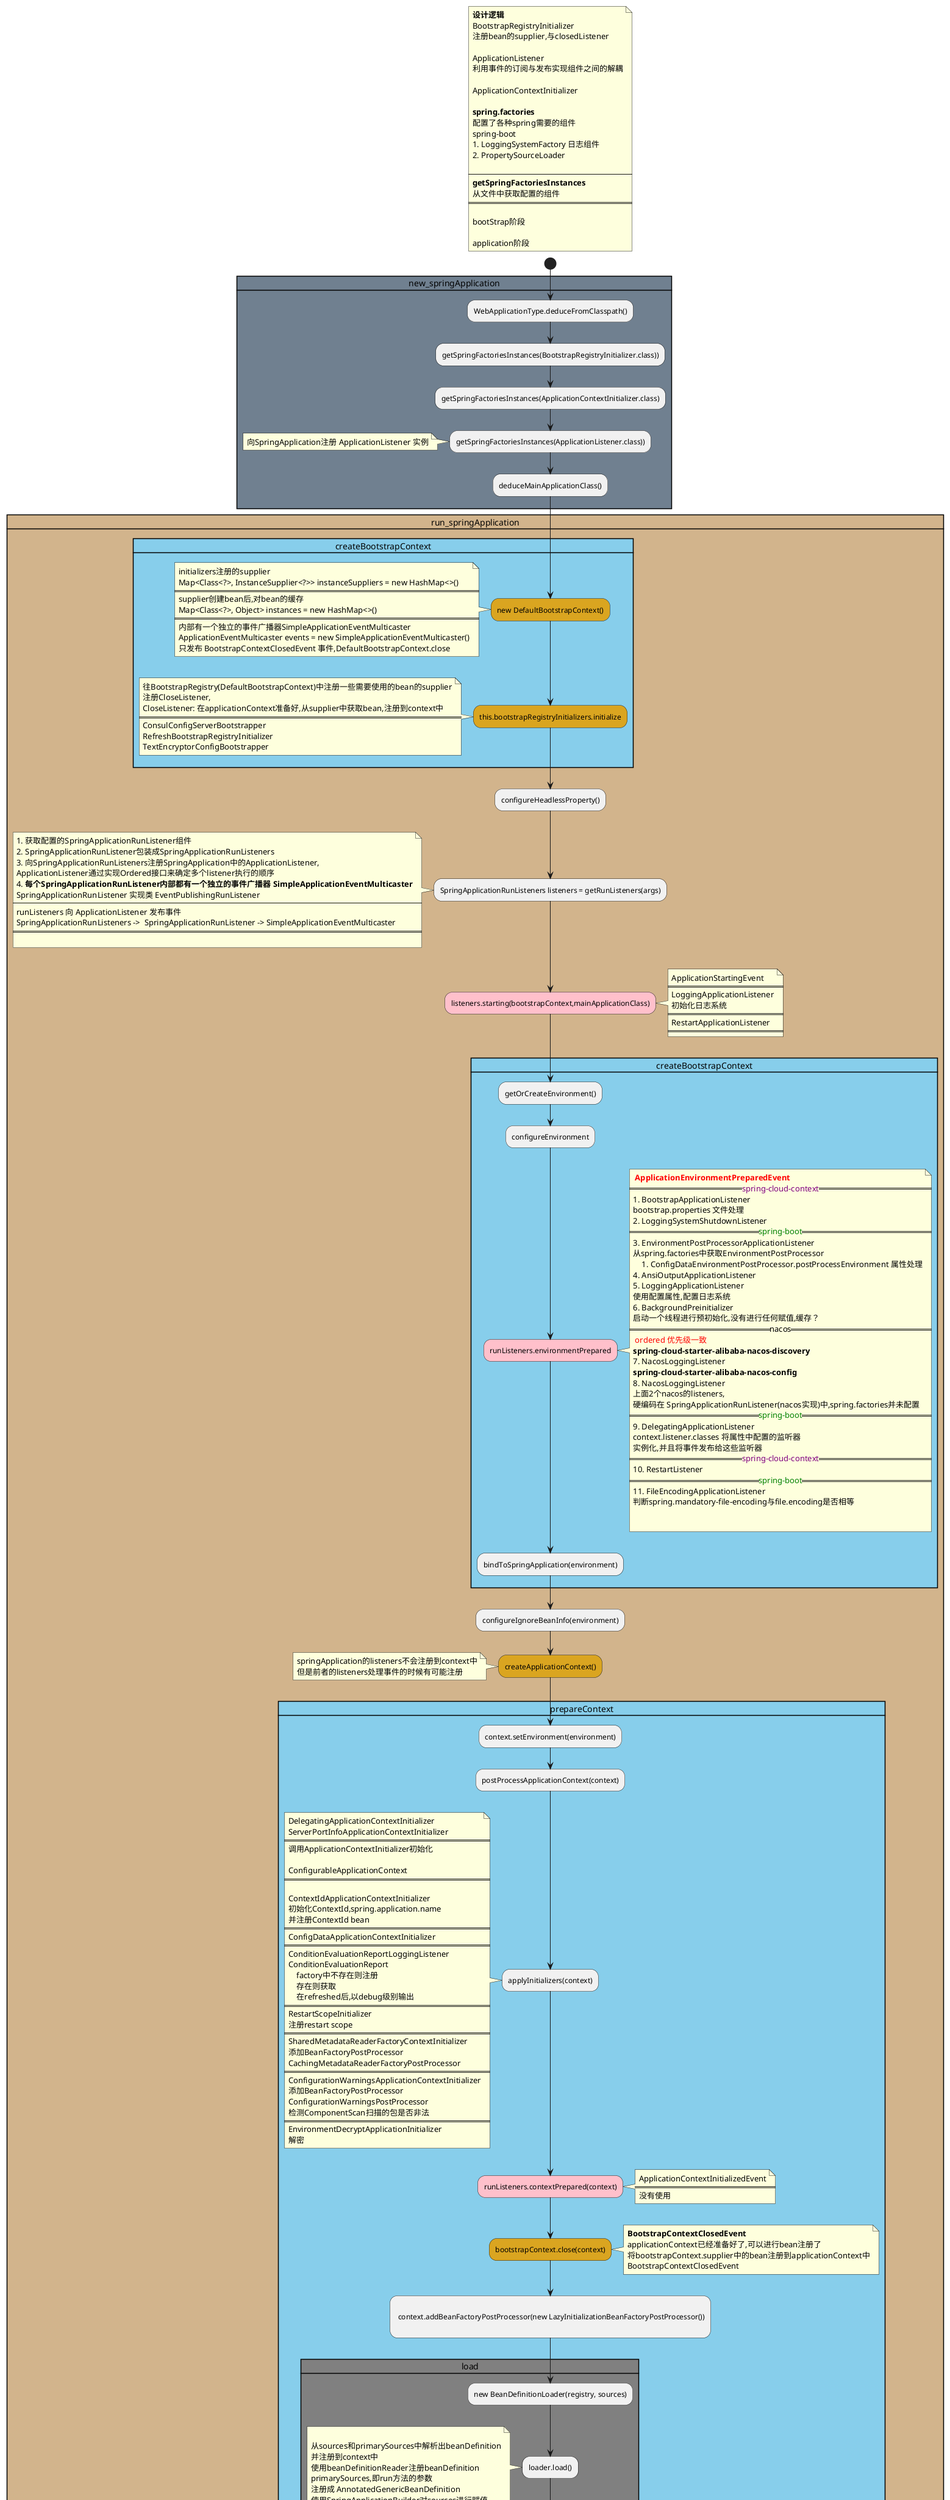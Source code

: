 @startuml
'https://plantuml.com/activity-diagram-beta

floating note
**设计逻辑**
BootstrapRegistryInitializer
注册bean的supplier,与closedListener

ApplicationListener
利用事件的订阅与发布实现组件之间的解耦

ApplicationContextInitializer

**spring.factories**
配置了各种spring需要的组件
spring-boot
#LoggingSystemFactory 日志组件
#PropertySourceLoader

----
**getSpringFactoriesInstances**
从文件中获取配置的组件
====

bootStrap阶段

application阶段
end note


start



card new_springApplication #SlateGray {

    :WebApplicationType.deduceFromClasspath();

    :getSpringFactoriesInstances(BootstrapRegistryInitializer.class));

    :getSpringFactoriesInstances(ApplicationContextInitializer.class);

    :getSpringFactoriesInstances(ApplicationListener.class));
    note
    向SpringApplication注册 ApplicationListener 实例
    end note

    :deduceMainApplicationClass();
}


card run_springApplication #tan {
    card createBootstrapContext #skyblue{
        #GoldenRod:new DefaultBootstrapContext();
        note
        initializers注册的supplier
        Map<Class<?>, InstanceSupplier<?>> instanceSuppliers = new HashMap<>()
        ====
        supplier创建bean后,对bean的缓存
        Map<Class<?>, Object> instances = new HashMap<>()
        ====
        内部有一个独立的事件广播器SimpleApplicationEventMulticaster
        ApplicationEventMulticaster events = new SimpleApplicationEventMulticaster()
        只发布 BootstrapContextClosedEvent 事件,DefaultBootstrapContext.close
        end note
        #GoldenRod:this.bootstrapRegistryInitializers.initialize;
        note
        往BootstrapRegistry(DefaultBootstrapContext)中注册一些需要使用的bean的supplier
        注册CloseListener,
        CloseListener: 在applicationContext准备好,从supplier中获取bean,注册到context中
        ====
        ConsulConfigServerBootstrapper
        RefreshBootstrapRegistryInitializer
        TextEncryptorConfigBootstrapper
        end note
    }

    :configureHeadlessProperty();

    :SpringApplicationRunListeners listeners = getRunListeners(args);
    note
    # 获取配置的SpringApplicationRunListener组件
    # SpringApplicationRunListener包装成SpringApplicationRunListeners
    # 向SpringApplicationRunListeners注册SpringApplication中的ApplicationListener,
    ApplicationListener通过实现Ordered接口来确定多个listener执行的顺序
    # **每个SpringApplicationRunListener内部都有一个独立的事件广播器 SimpleApplicationEventMulticaster**
    SpringApplicationRunListener 实现类 EventPublishingRunListener
    ----
    runListeners 向 ApplicationListener 发布事件
    SpringApplicationRunListeners ->  SpringApplicationRunListener -> SimpleApplicationEventMulticaster
    ====

    end note

    #pink:listeners.starting(bootstrapContext,mainApplicationClass);
    note right
    ApplicationStartingEvent
    ====
    LoggingApplicationListener
    初始化日志系统
    ====
    RestartApplicationListener
    ====
    end note

    card createBootstrapContext #skyblue{
        :getOrCreateEnvironment();
        :configureEnvironment;
        #pink:runListeners.environmentPrepared;

        note right
        <color:red> **ApplicationEnvironmentPreparedEvent**
        ==<color:Purple>spring-cloud-context==
        # BootstrapApplicationListener
        bootstrap.properties 文件处理
        # LoggingSystemShutdownListener
        ==<color:green>spring-boot==
        # EnvironmentPostProcessorApplicationListener
        从spring.factories中获取EnvironmentPostProcessor
        ## ConfigDataEnvironmentPostProcessor.postProcessEnvironment 属性处理
        # AnsiOutputApplicationListener
        # LoggingApplicationListener
        使用配置属性,配置日志系统
        # BackgroundPreinitializer
        启动一个线程进行预初始化,没有进行任何赋值,缓存？
        ==nacos==
        <color:red> ordered 优先级一致
        **spring-cloud-starter-alibaba-nacos-discovery**
        # NacosLoggingListener
        **spring-cloud-starter-alibaba-nacos-config**
        # NacosLoggingListener
        上面2个nacos的listeners,
        硬编码在 SpringApplicationRunListener(nacos实现)中,spring.factories并未配置
        ==<color:green>spring-boot==
        # DelegatingApplicationListener
        context.listener.classes 将属性中配置的监听器
        实例化,并且将事件发布给这些监听器
        ==<color:Purple>spring-cloud-context==
        # RestartListener
        ==<color:green>spring-boot==
        # FileEncodingApplicationListener
        判断spring.mandatory-file-encoding与file.encoding是否相等


        end note
        :bindToSpringApplication(environment);
    }

    :configureIgnoreBeanInfo(environment);

    #GoldenRod:createApplicationContext();
    note
    springApplication的listeners不会注册到context中
    但是前者的listeners处理事件的时候有可能注册
    end note

    card prepareContext #skyblue{
        :context.setEnvironment(environment);
        :postProcessApplicationContext(context);
        :applyInitializers(context);
        note
        DelegatingApplicationContextInitializer
        ServerPortInfoApplicationContextInitializer
        ====
        调用ApplicationContextInitializer初始化

        ConfigurableApplicationContext
        ====

        ContextIdApplicationContextInitializer
        初始化ContextId,spring.application.name
        并注册ContextId bean
        ====
        ConfigDataApplicationContextInitializer
        ====
        ConditionEvaluationReportLoggingListener
        ConditionEvaluationReport
            factory中不存在则注册
            存在则获取
            在refreshed后,以debug级别输出
        ====
        RestartScopeInitializer
        注册restart scope
        ====
        SharedMetadataReaderFactoryContextInitializer
        添加BeanFactoryPostProcessor
        CachingMetadataReaderFactoryPostProcessor
        ====
        ConfigurationWarningsApplicationContextInitializer
        添加BeanFactoryPostProcessor
        ConfigurationWarningsPostProcessor
        检测ComponentScan扫描的包是否非法
        ====
        EnvironmentDecryptApplicationInitializer
        解密
        end note

        #pink:runListeners.contextPrepared(context);
        note right
        ApplicationContextInitializedEvent
        ====
        没有使用
        end note

        #GoldenRod:bootstrapContext.close(context);
        note right
        **BootstrapContextClosedEvent**
        applicationContext已经准备好了,可以进行bean注册了
        将bootstrapContext.supplier中的bean注册到applicationContext中
        BootstrapContextClosedEvent
        end note

        :
         context.addBeanFactoryPostProcessor(new LazyInitializationBeanFactoryPostProcessor())
        ;
        card load #gray {
            :new BeanDefinitionLoader(registry, sources);
            :loader.load();
            note

            从sources和primarySources中解析出beanDefinition
            并注册到context中
            使用beanDefinitionReader注册beanDefinition
            primarySources,即run方法的参数
            注册成 AnnotatedGenericBeanDefinition
            使用SpringApplicationBuilder对sources进行赋值
            end note
        }
        #pink:runListeners.contextLoaded(context);
        note right
        ApplicationPreparedEvent
        ====
        RestartEndpoint

        DevToolsLogFactory.Listener

        RestartApplicationListener

        LoggingApplicationListener
        将loggingSystem注册到factory
        loader.load过程中日志如何记录
        DeferredLog ?
        ====
        ConfigDataContextRefresher
        ====
        EnvironmentPostProcessorApplicationListener

        end note
    }
    #GoldenRod:refreshContext(context);
    note
    注册SpringApplicationShutdownHook
    调用applicationContext.refresh方法
    end note

    #pink:runListeners.started(context, timeTakenToStartup);
    note right
    **ApplicationStartedEvent**
    ====
    StartupTimeMetricsListener
    统计
    ====
    TomcatMetricsBinder

    ----
    **AvailabilityChangeEvent**
    略过
    ====

    end note

    :callRunners(context, applicationArguments);
    note
    调用以下2个runner,并且前面的优先调用
    ApplicationRunner.class
    CommandLineRunner.class
    end note

    #pink:runListeners.ready(context, timeTakenToReady);
    note right
    ApplicationReadyEvent
    ====
    StartupTimeMetricsListener
    ====
    ConditionEvaluationDeltaLoggingListener
    ====
    RefreshEventListener
    ====
    SpringApplicationAdminMXBeanRegistrar
    ====
    BackgroundPreinitializer
    ====
    RestartApplicationListener
    ====

    ----
    **AvailabilityChangeEvent**
    略过
    ====

    end note

}











stop

@enduml
